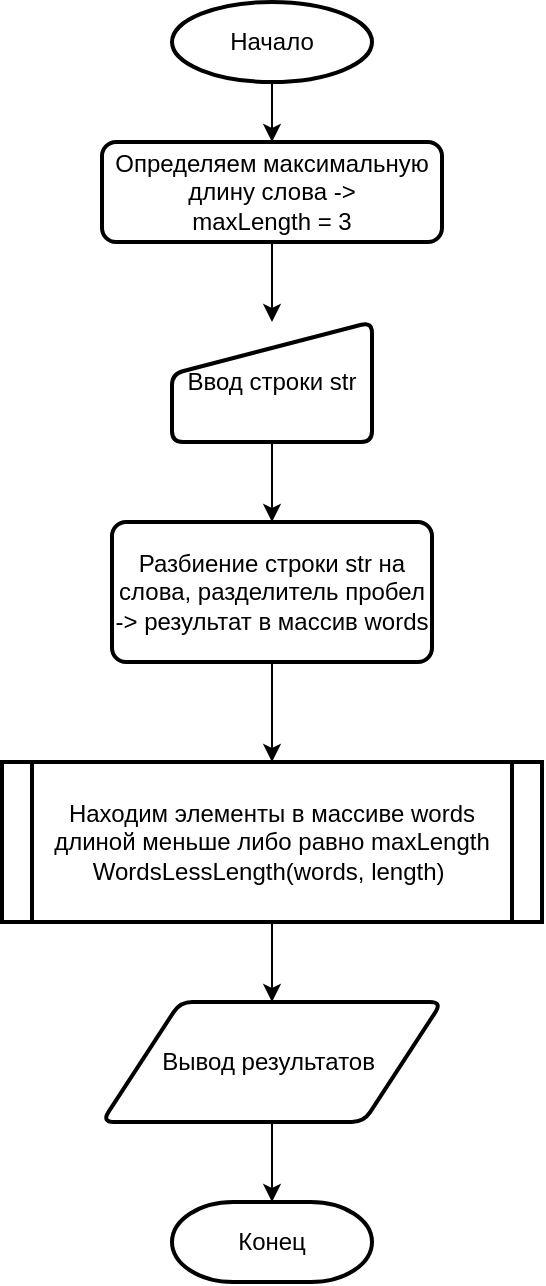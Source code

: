 <mxfile version="17.5.0" type="device"><diagram id="odIn1yOseSAe2xotzhEq" name="Page-1"><mxGraphModel dx="830" dy="1859" grid="1" gridSize="10" guides="1" tooltips="1" connect="1" arrows="1" fold="1" page="1" pageScale="1" pageWidth="827" pageHeight="1169" math="0" shadow="0"><root><mxCell id="0"/><mxCell id="1" parent="0"/><mxCell id="W5YBq6SRGFKD01FycDvG-11" value="" style="edgeStyle=orthogonalEdgeStyle;rounded=0;orthogonalLoop=1;jettySize=auto;html=1;" parent="1" source="W5YBq6SRGFKD01FycDvG-1" target="W5YBq6SRGFKD01FycDvG-10" edge="1"><mxGeometry relative="1" as="geometry"/></mxCell><mxCell id="W5YBq6SRGFKD01FycDvG-1" value="Начало" style="strokeWidth=2;html=1;shape=mxgraph.flowchart.start_1;whiteSpace=wrap;" parent="1" vertex="1"><mxGeometry x="310" width="100" height="40" as="geometry"/></mxCell><mxCell id="W5YBq6SRGFKD01FycDvG-7" value="" style="edgeStyle=orthogonalEdgeStyle;rounded=0;orthogonalLoop=1;jettySize=auto;html=1;" parent="1" source="W5YBq6SRGFKD01FycDvG-4" target="W5YBq6SRGFKD01FycDvG-6" edge="1"><mxGeometry relative="1" as="geometry"/></mxCell><mxCell id="W5YBq6SRGFKD01FycDvG-4" value="Ввод строки str" style="html=1;strokeWidth=2;shape=manualInput;whiteSpace=wrap;rounded=1;size=26;arcSize=11;" parent="1" vertex="1"><mxGeometry x="310" y="160" width="100" height="60" as="geometry"/></mxCell><mxCell id="W5YBq6SRGFKD01FycDvG-13" value="" style="edgeStyle=orthogonalEdgeStyle;rounded=0;orthogonalLoop=1;jettySize=auto;html=1;" parent="1" source="W5YBq6SRGFKD01FycDvG-6" target="W5YBq6SRGFKD01FycDvG-9" edge="1"><mxGeometry relative="1" as="geometry"/></mxCell><mxCell id="W5YBq6SRGFKD01FycDvG-6" value="Разбиение строки str на слова, разделитель пробел -&amp;gt; результат в массив words" style="rounded=1;whiteSpace=wrap;html=1;absoluteArcSize=1;arcSize=14;strokeWidth=2;" parent="1" vertex="1"><mxGeometry x="280" y="260" width="160" height="70" as="geometry"/></mxCell><mxCell id="W5YBq6SRGFKD01FycDvG-17" value="" style="edgeStyle=orthogonalEdgeStyle;rounded=0;orthogonalLoop=1;jettySize=auto;html=1;" parent="1" source="W5YBq6SRGFKD01FycDvG-9" target="W5YBq6SRGFKD01FycDvG-16" edge="1"><mxGeometry relative="1" as="geometry"/></mxCell><mxCell id="W5YBq6SRGFKD01FycDvG-9" value="Находим элементы в массиве words длиной меньше либо равно maxLength&lt;br&gt;WordsLessLength(words, length)&amp;nbsp;" style="shape=process;whiteSpace=wrap;html=1;backgroundOutline=1;fontColor=#000000;size=0.056;strokeWidth=2;" parent="1" vertex="1"><mxGeometry x="225" y="380" width="270" height="80" as="geometry"/></mxCell><mxCell id="W5YBq6SRGFKD01FycDvG-12" value="" style="edgeStyle=orthogonalEdgeStyle;rounded=0;orthogonalLoop=1;jettySize=auto;html=1;" parent="1" source="W5YBq6SRGFKD01FycDvG-10" target="W5YBq6SRGFKD01FycDvG-4" edge="1"><mxGeometry relative="1" as="geometry"/></mxCell><mxCell id="W5YBq6SRGFKD01FycDvG-10" value="Определяем максимальную длину слова -&amp;gt; &lt;br&gt;maxLength = 3" style="rounded=1;whiteSpace=wrap;html=1;absoluteArcSize=1;arcSize=14;strokeWidth=2;" parent="1" vertex="1"><mxGeometry x="275" y="70" width="170" height="50" as="geometry"/></mxCell><mxCell id="W5YBq6SRGFKD01FycDvG-19" value="" style="edgeStyle=orthogonalEdgeStyle;rounded=0;orthogonalLoop=1;jettySize=auto;html=1;" parent="1" source="W5YBq6SRGFKD01FycDvG-16" target="W5YBq6SRGFKD01FycDvG-18" edge="1"><mxGeometry relative="1" as="geometry"/></mxCell><mxCell id="W5YBq6SRGFKD01FycDvG-16" value="Вывод результатов&amp;nbsp;" style="shape=parallelogram;html=1;strokeWidth=2;perimeter=parallelogramPerimeter;whiteSpace=wrap;rounded=1;arcSize=12;size=0.23;" parent="1" vertex="1"><mxGeometry x="275" y="500" width="170" height="60" as="geometry"/></mxCell><mxCell id="W5YBq6SRGFKD01FycDvG-18" value="Конец" style="strokeWidth=2;html=1;shape=mxgraph.flowchart.terminator;whiteSpace=wrap;" parent="1" vertex="1"><mxGeometry x="310" y="600" width="100" height="40" as="geometry"/></mxCell></root></mxGraphModel></diagram></mxfile>